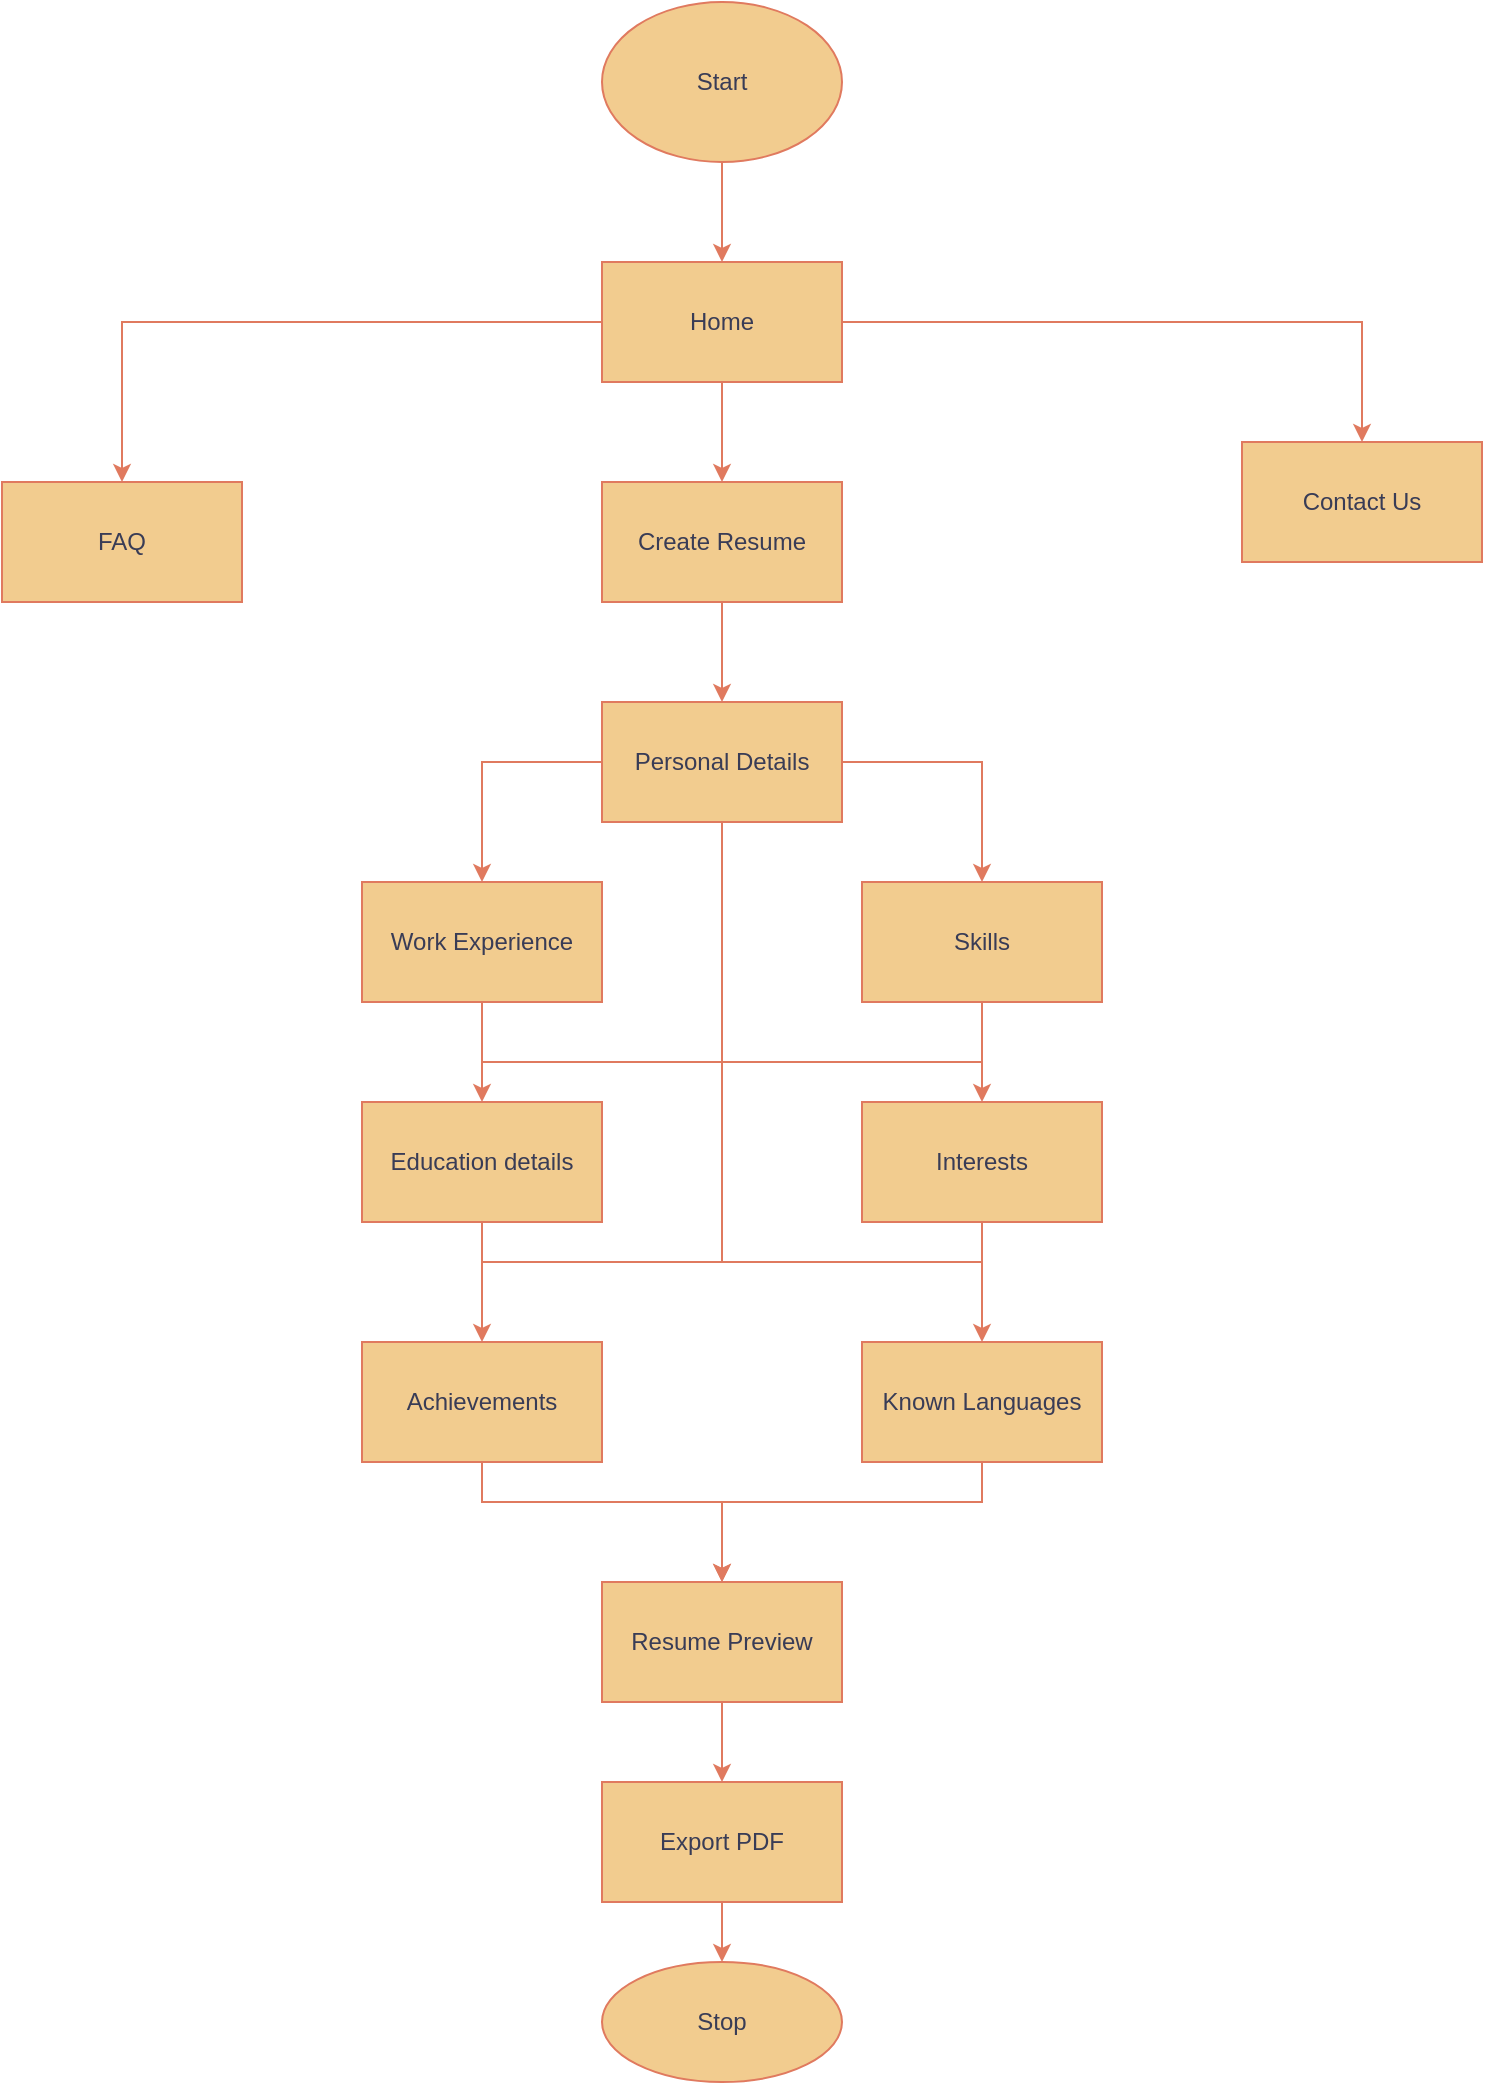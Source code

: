 <mxfile version="16.0.0" type="device"><diagram id="a6xSVwRe6cPgfpcQNY7O" name="Page-1"><mxGraphModel dx="2076" dy="1282" grid="1" gridSize="10" guides="1" tooltips="1" connect="1" arrows="1" fold="1" page="1" pageScale="1" pageWidth="850" pageHeight="1100" background="none" math="0" shadow="0"><root><mxCell id="0"/><mxCell id="1" parent="0"/><mxCell id="qMbTw-5y2grlFJymBIRi-2" style="edgeStyle=orthogonalEdgeStyle;rounded=0;orthogonalLoop=1;jettySize=auto;html=1;exitX=0.5;exitY=1;exitDx=0;exitDy=0;labelBackgroundColor=#F4F1DE;strokeColor=#E07A5F;fontColor=#393C56;" edge="1" parent="1" source="qMbTw-5y2grlFJymBIRi-1"><mxGeometry relative="1" as="geometry"><mxPoint x="410" y="210" as="targetPoint"/></mxGeometry></mxCell><mxCell id="qMbTw-5y2grlFJymBIRi-1" value="Start" style="ellipse;whiteSpace=wrap;html=1;fillColor=#F2CC8F;strokeColor=#E07A5F;fontColor=#393C56;" vertex="1" parent="1"><mxGeometry x="350" y="80" width="120" height="80" as="geometry"/></mxCell><mxCell id="qMbTw-5y2grlFJymBIRi-4" style="edgeStyle=orthogonalEdgeStyle;rounded=0;orthogonalLoop=1;jettySize=auto;html=1;labelBackgroundColor=#F4F1DE;strokeColor=#E07A5F;fontColor=#393C56;" edge="1" parent="1" source="qMbTw-5y2grlFJymBIRi-3" target="qMbTw-5y2grlFJymBIRi-5"><mxGeometry relative="1" as="geometry"><mxPoint x="350" y="340" as="targetPoint"/></mxGeometry></mxCell><mxCell id="qMbTw-5y2grlFJymBIRi-7" value="" style="edgeStyle=orthogonalEdgeStyle;rounded=0;orthogonalLoop=1;jettySize=auto;html=1;labelBackgroundColor=#F4F1DE;strokeColor=#E07A5F;fontColor=#393C56;" edge="1" parent="1" source="qMbTw-5y2grlFJymBIRi-3" target="qMbTw-5y2grlFJymBIRi-6"><mxGeometry relative="1" as="geometry"/></mxCell><mxCell id="qMbTw-5y2grlFJymBIRi-9" value="" style="edgeStyle=orthogonalEdgeStyle;rounded=0;orthogonalLoop=1;jettySize=auto;html=1;labelBackgroundColor=#F4F1DE;strokeColor=#E07A5F;fontColor=#393C56;" edge="1" parent="1" source="qMbTw-5y2grlFJymBIRi-3" target="qMbTw-5y2grlFJymBIRi-8"><mxGeometry relative="1" as="geometry"/></mxCell><mxCell id="qMbTw-5y2grlFJymBIRi-3" value="Home" style="rounded=0;whiteSpace=wrap;html=1;fillColor=#F2CC8F;strokeColor=#E07A5F;fontColor=#393C56;" vertex="1" parent="1"><mxGeometry x="350" y="210" width="120" height="60" as="geometry"/></mxCell><mxCell id="qMbTw-5y2grlFJymBIRi-5" value="FAQ" style="rounded=0;whiteSpace=wrap;html=1;fillColor=#F2CC8F;strokeColor=#E07A5F;fontColor=#393C56;" vertex="1" parent="1"><mxGeometry x="50" y="320" width="120" height="60" as="geometry"/></mxCell><mxCell id="qMbTw-5y2grlFJymBIRi-11" value="" style="edgeStyle=orthogonalEdgeStyle;rounded=0;orthogonalLoop=1;jettySize=auto;html=1;labelBackgroundColor=#F4F1DE;strokeColor=#E07A5F;fontColor=#393C56;" edge="1" parent="1" source="qMbTw-5y2grlFJymBIRi-6" target="qMbTw-5y2grlFJymBIRi-10"><mxGeometry relative="1" as="geometry"/></mxCell><mxCell id="qMbTw-5y2grlFJymBIRi-6" value="Create Resume" style="rounded=0;whiteSpace=wrap;html=1;fillColor=#F2CC8F;strokeColor=#E07A5F;fontColor=#393C56;" vertex="1" parent="1"><mxGeometry x="350" y="320" width="120" height="60" as="geometry"/></mxCell><mxCell id="qMbTw-5y2grlFJymBIRi-8" value="Contact Us" style="rounded=0;whiteSpace=wrap;html=1;fillColor=#F2CC8F;strokeColor=#E07A5F;fontColor=#393C56;" vertex="1" parent="1"><mxGeometry x="670" y="300" width="120" height="60" as="geometry"/></mxCell><mxCell id="qMbTw-5y2grlFJymBIRi-39" style="edgeStyle=orthogonalEdgeStyle;rounded=0;orthogonalLoop=1;jettySize=auto;html=1;exitX=1;exitY=0.5;exitDx=0;exitDy=0;entryX=0.5;entryY=0;entryDx=0;entryDy=0;labelBackgroundColor=#F4F1DE;strokeColor=#E07A5F;fontColor=#393C56;" edge="1" parent="1" source="qMbTw-5y2grlFJymBIRi-10" target="qMbTw-5y2grlFJymBIRi-17"><mxGeometry relative="1" as="geometry"/></mxCell><mxCell id="qMbTw-5y2grlFJymBIRi-41" style="edgeStyle=orthogonalEdgeStyle;rounded=0;orthogonalLoop=1;jettySize=auto;html=1;entryX=0.5;entryY=0;entryDx=0;entryDy=0;labelBackgroundColor=#F4F1DE;strokeColor=#E07A5F;fontColor=#393C56;" edge="1" parent="1" source="qMbTw-5y2grlFJymBIRi-10" target="qMbTw-5y2grlFJymBIRi-14"><mxGeometry relative="1" as="geometry"><mxPoint x="290" y="520" as="targetPoint"/><Array as="points"><mxPoint x="290" y="460"/></Array></mxGeometry></mxCell><mxCell id="qMbTw-5y2grlFJymBIRi-42" style="edgeStyle=orthogonalEdgeStyle;rounded=0;orthogonalLoop=1;jettySize=auto;html=1;entryX=0.5;entryY=0;entryDx=0;entryDy=0;labelBackgroundColor=#F4F1DE;strokeColor=#E07A5F;fontColor=#393C56;" edge="1" parent="1" source="qMbTw-5y2grlFJymBIRi-10" target="qMbTw-5y2grlFJymBIRi-23"><mxGeometry relative="1" as="geometry"><Array as="points"><mxPoint x="410" y="610"/><mxPoint x="540" y="610"/></Array></mxGeometry></mxCell><mxCell id="qMbTw-5y2grlFJymBIRi-44" style="edgeStyle=orthogonalEdgeStyle;rounded=0;orthogonalLoop=1;jettySize=auto;html=1;entryX=0.5;entryY=0;entryDx=0;entryDy=0;labelBackgroundColor=#F4F1DE;strokeColor=#E07A5F;fontColor=#393C56;" edge="1" parent="1" source="qMbTw-5y2grlFJymBIRi-10" target="qMbTw-5y2grlFJymBIRi-21"><mxGeometry relative="1" as="geometry"><Array as="points"><mxPoint x="410" y="610"/><mxPoint x="290" y="610"/></Array></mxGeometry></mxCell><mxCell id="qMbTw-5y2grlFJymBIRi-10" value="Personal Details" style="rounded=0;whiteSpace=wrap;html=1;fillColor=#F2CC8F;strokeColor=#E07A5F;fontColor=#393C56;" vertex="1" parent="1"><mxGeometry x="350" y="430" width="120" height="60" as="geometry"/></mxCell><mxCell id="qMbTw-5y2grlFJymBIRi-54" style="edgeStyle=orthogonalEdgeStyle;rounded=0;orthogonalLoop=1;jettySize=auto;html=1;entryX=0.5;entryY=0;entryDx=0;entryDy=0;labelBackgroundColor=#F4F1DE;strokeColor=#E07A5F;fontColor=#393C56;" edge="1" parent="1" source="qMbTw-5y2grlFJymBIRi-12" target="qMbTw-5y2grlFJymBIRi-31"><mxGeometry relative="1" as="geometry"><Array as="points"><mxPoint x="290" y="830"/><mxPoint x="410" y="830"/></Array></mxGeometry></mxCell><mxCell id="qMbTw-5y2grlFJymBIRi-12" value="Achievements" style="whiteSpace=wrap;html=1;rounded=0;fillColor=#F2CC8F;strokeColor=#E07A5F;fontColor=#393C56;" vertex="1" parent="1"><mxGeometry x="230" y="750" width="120" height="60" as="geometry"/></mxCell><mxCell id="qMbTw-5y2grlFJymBIRi-14" value="Work Experience" style="whiteSpace=wrap;html=1;rounded=0;fillColor=#F2CC8F;strokeColor=#E07A5F;fontColor=#393C56;" vertex="1" parent="1"><mxGeometry x="230" y="520" width="120" height="60" as="geometry"/></mxCell><mxCell id="qMbTw-5y2grlFJymBIRi-17" value="Skills" style="rounded=0;whiteSpace=wrap;html=1;fillColor=#F2CC8F;strokeColor=#E07A5F;fontColor=#393C56;" vertex="1" parent="1"><mxGeometry x="480" y="520" width="120" height="60" as="geometry"/></mxCell><mxCell id="qMbTw-5y2grlFJymBIRi-53" style="edgeStyle=orthogonalEdgeStyle;rounded=0;orthogonalLoop=1;jettySize=auto;html=1;entryX=0.5;entryY=0;entryDx=0;entryDy=0;labelBackgroundColor=#F4F1DE;strokeColor=#E07A5F;fontColor=#393C56;" edge="1" parent="1" source="qMbTw-5y2grlFJymBIRi-18" target="qMbTw-5y2grlFJymBIRi-31"><mxGeometry relative="1" as="geometry"><Array as="points"><mxPoint x="540" y="830"/><mxPoint x="410" y="830"/></Array></mxGeometry></mxCell><mxCell id="qMbTw-5y2grlFJymBIRi-18" value="Known Languages" style="whiteSpace=wrap;html=1;rounded=0;fillColor=#F2CC8F;strokeColor=#E07A5F;fontColor=#393C56;" vertex="1" parent="1"><mxGeometry x="480" y="750" width="120" height="60" as="geometry"/></mxCell><mxCell id="qMbTw-5y2grlFJymBIRi-23" value="&lt;span&gt;Interests&lt;/span&gt;" style="rounded=0;whiteSpace=wrap;html=1;fillColor=#F2CC8F;strokeColor=#E07A5F;fontColor=#393C56;" vertex="1" parent="1"><mxGeometry x="480" y="630" width="120" height="60" as="geometry"/></mxCell><mxCell id="qMbTw-5y2grlFJymBIRi-35" value="" style="edgeStyle=orthogonalEdgeStyle;rounded=0;orthogonalLoop=1;jettySize=auto;html=1;labelBackgroundColor=#F4F1DE;strokeColor=#E07A5F;fontColor=#393C56;" edge="1" parent="1" source="qMbTw-5y2grlFJymBIRi-31" target="qMbTw-5y2grlFJymBIRi-34"><mxGeometry relative="1" as="geometry"/></mxCell><mxCell id="qMbTw-5y2grlFJymBIRi-31" value="Resume Preview" style="rounded=0;whiteSpace=wrap;html=1;fillColor=#F2CC8F;strokeColor=#E07A5F;fontColor=#393C56;" vertex="1" parent="1"><mxGeometry x="350" y="870" width="120" height="60" as="geometry"/></mxCell><mxCell id="qMbTw-5y2grlFJymBIRi-37" value="" style="edgeStyle=orthogonalEdgeStyle;rounded=0;orthogonalLoop=1;jettySize=auto;html=1;labelBackgroundColor=#F4F1DE;strokeColor=#E07A5F;fontColor=#393C56;" edge="1" parent="1" source="qMbTw-5y2grlFJymBIRi-34" target="qMbTw-5y2grlFJymBIRi-36"><mxGeometry relative="1" as="geometry"/></mxCell><mxCell id="qMbTw-5y2grlFJymBIRi-34" value="Export PDF" style="whiteSpace=wrap;html=1;rounded=0;fillColor=#F2CC8F;strokeColor=#E07A5F;fontColor=#393C56;" vertex="1" parent="1"><mxGeometry x="350" y="970" width="120" height="60" as="geometry"/></mxCell><mxCell id="qMbTw-5y2grlFJymBIRi-36" value="Stop" style="ellipse;whiteSpace=wrap;html=1;rounded=0;fillColor=#F2CC8F;strokeColor=#E07A5F;fontColor=#393C56;" vertex="1" parent="1"><mxGeometry x="350" y="1060" width="120" height="60" as="geometry"/></mxCell><mxCell id="qMbTw-5y2grlFJymBIRi-21" value="&lt;span&gt;Education details&lt;/span&gt;" style="rounded=0;whiteSpace=wrap;html=1;fillColor=#F2CC8F;strokeColor=#E07A5F;fontColor=#393C56;" vertex="1" parent="1"><mxGeometry x="230" y="630" width="120" height="60" as="geometry"/></mxCell><mxCell id="qMbTw-5y2grlFJymBIRi-49" value="" style="endArrow=classic;html=1;rounded=0;entryX=0.5;entryY=0;entryDx=0;entryDy=0;labelBackgroundColor=#F4F1DE;strokeColor=#E07A5F;fontColor=#393C56;" edge="1" parent="1" target="qMbTw-5y2grlFJymBIRi-12"><mxGeometry width="50" height="50" relative="1" as="geometry"><mxPoint x="410" y="600" as="sourcePoint"/><mxPoint x="480" y="600" as="targetPoint"/><Array as="points"><mxPoint x="410" y="710"/><mxPoint x="360" y="710"/><mxPoint x="290" y="710"/></Array></mxGeometry></mxCell><mxCell id="qMbTw-5y2grlFJymBIRi-52" value="" style="endArrow=classic;html=1;rounded=0;entryX=0.5;entryY=0;entryDx=0;entryDy=0;labelBackgroundColor=#F4F1DE;strokeColor=#E07A5F;fontColor=#393C56;" edge="1" parent="1" target="qMbTw-5y2grlFJymBIRi-18"><mxGeometry width="50" height="50" relative="1" as="geometry"><mxPoint x="410" y="710" as="sourcePoint"/><mxPoint x="480" y="600" as="targetPoint"/><Array as="points"><mxPoint x="480" y="710"/><mxPoint x="540" y="710"/></Array></mxGeometry></mxCell><mxCell id="qMbTw-5y2grlFJymBIRi-56" value="" style="endArrow=none;html=1;rounded=0;exitX=0.5;exitY=1;exitDx=0;exitDy=0;labelBackgroundColor=#F4F1DE;strokeColor=#E07A5F;fontColor=#393C56;" edge="1" parent="1" source="qMbTw-5y2grlFJymBIRi-23"><mxGeometry width="50" height="50" relative="1" as="geometry"><mxPoint x="430" y="650" as="sourcePoint"/><mxPoint x="540" y="710" as="targetPoint"/></mxGeometry></mxCell><mxCell id="qMbTw-5y2grlFJymBIRi-57" value="" style="endArrow=none;html=1;rounded=0;exitX=0.5;exitY=1;exitDx=0;exitDy=0;labelBackgroundColor=#F4F1DE;strokeColor=#E07A5F;fontColor=#393C56;" edge="1" parent="1" source="qMbTw-5y2grlFJymBIRi-21"><mxGeometry width="50" height="50" relative="1" as="geometry"><mxPoint x="430" y="650" as="sourcePoint"/><mxPoint x="290" y="710" as="targetPoint"/></mxGeometry></mxCell><mxCell id="qMbTw-5y2grlFJymBIRi-58" value="" style="endArrow=none;html=1;rounded=0;exitX=0.5;exitY=1;exitDx=0;exitDy=0;labelBackgroundColor=#F4F1DE;strokeColor=#E07A5F;fontColor=#393C56;" edge="1" parent="1" source="qMbTw-5y2grlFJymBIRi-17"><mxGeometry width="50" height="50" relative="1" as="geometry"><mxPoint x="430" y="650" as="sourcePoint"/><mxPoint x="540" y="610" as="targetPoint"/></mxGeometry></mxCell><mxCell id="qMbTw-5y2grlFJymBIRi-59" value="" style="endArrow=none;html=1;rounded=0;exitX=0.5;exitY=1;exitDx=0;exitDy=0;labelBackgroundColor=#F4F1DE;strokeColor=#E07A5F;fontColor=#393C56;" edge="1" parent="1" source="qMbTw-5y2grlFJymBIRi-14"><mxGeometry width="50" height="50" relative="1" as="geometry"><mxPoint x="430" y="650" as="sourcePoint"/><mxPoint x="290" y="610" as="targetPoint"/></mxGeometry></mxCell></root></mxGraphModel></diagram></mxfile>